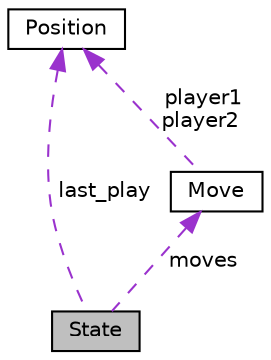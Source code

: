 digraph "State"
{
  edge [fontname="Helvetica",fontsize="10",labelfontname="Helvetica",labelfontsize="10"];
  node [fontname="Helvetica",fontsize="10",shape=record];
  Node1 [label="State",height=0.2,width=0.4,color="black", fillcolor="grey75", style="filled", fontcolor="black"];
  Node2 -> Node1 [dir="back",color="darkorchid3",fontsize="10",style="dashed",label=" moves" ,fontname="Helvetica"];
  Node2 [label="Move",height=0.2,width=0.4,color="black", fillcolor="white", style="filled",URL="$structMove.html",tooltip="Tipo de dados da jogada. "];
  Node3 -> Node2 [dir="back",color="darkorchid3",fontsize="10",style="dashed",label=" player1\nplayer2" ,fontname="Helvetica"];
  Node3 [label="Position",height=0.2,width=0.4,color="black", fillcolor="white", style="filled",URL="$structPosition.html",tooltip="Tipo de dados das coordenadas no tabuleiro. "];
  Node3 -> Node1 [dir="back",color="darkorchid3",fontsize="10",style="dashed",label=" last_play" ,fontname="Helvetica"];
}
